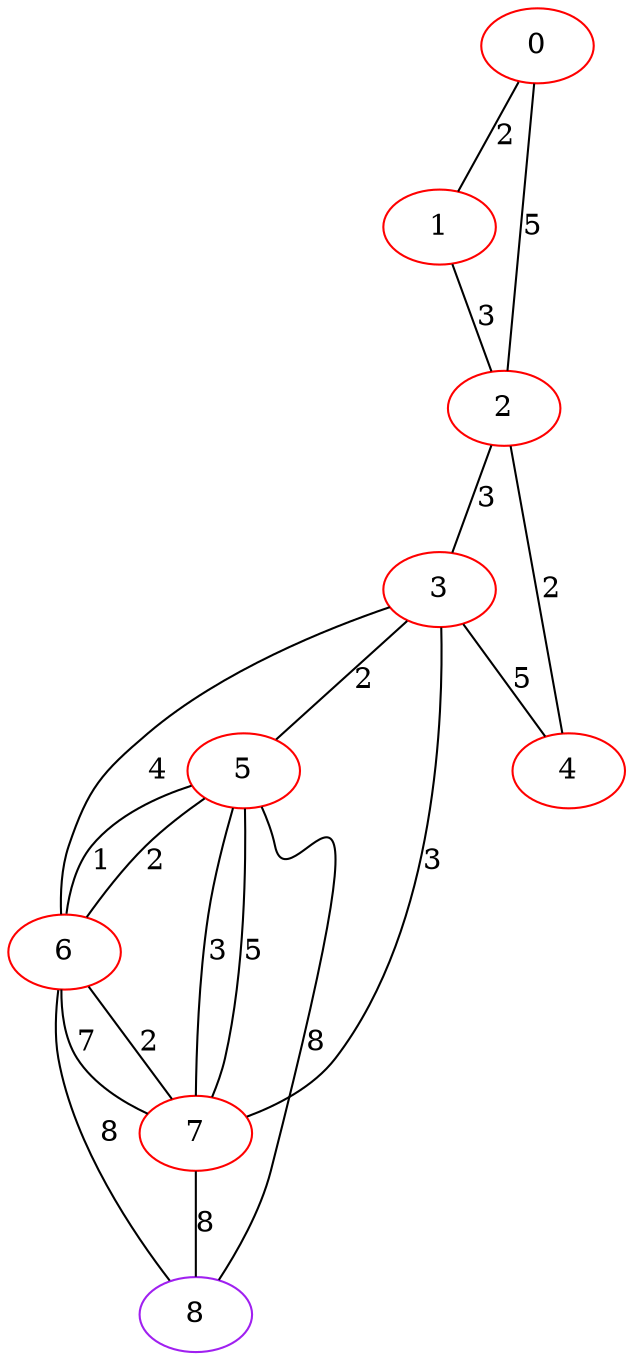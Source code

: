 graph "" {
0 [color=red, weight=1];
1 [color=red, weight=1];
2 [color=red, weight=1];
3 [color=red, weight=1];
4 [color=red, weight=1];
5 [color=red, weight=1];
6 [color=red, weight=1];
7 [color=red, weight=1];
8 [color=purple, weight=4];
0 -- 1  [key=0, label=2];
0 -- 2  [key=0, label=5];
1 -- 2  [key=0, label=3];
2 -- 3  [key=0, label=3];
2 -- 4  [key=0, label=2];
3 -- 4  [key=0, label=5];
3 -- 5  [key=0, label=2];
3 -- 6  [key=0, label=4];
3 -- 7  [key=0, label=3];
5 -- 8  [key=0, label=8];
5 -- 6  [key=0, label=2];
5 -- 6  [key=1, label=1];
5 -- 7  [key=0, label=5];
5 -- 7  [key=1, label=3];
6 -- 8  [key=0, label=8];
6 -- 7  [key=0, label=7];
6 -- 7  [key=1, label=2];
7 -- 8  [key=0, label=8];
}
